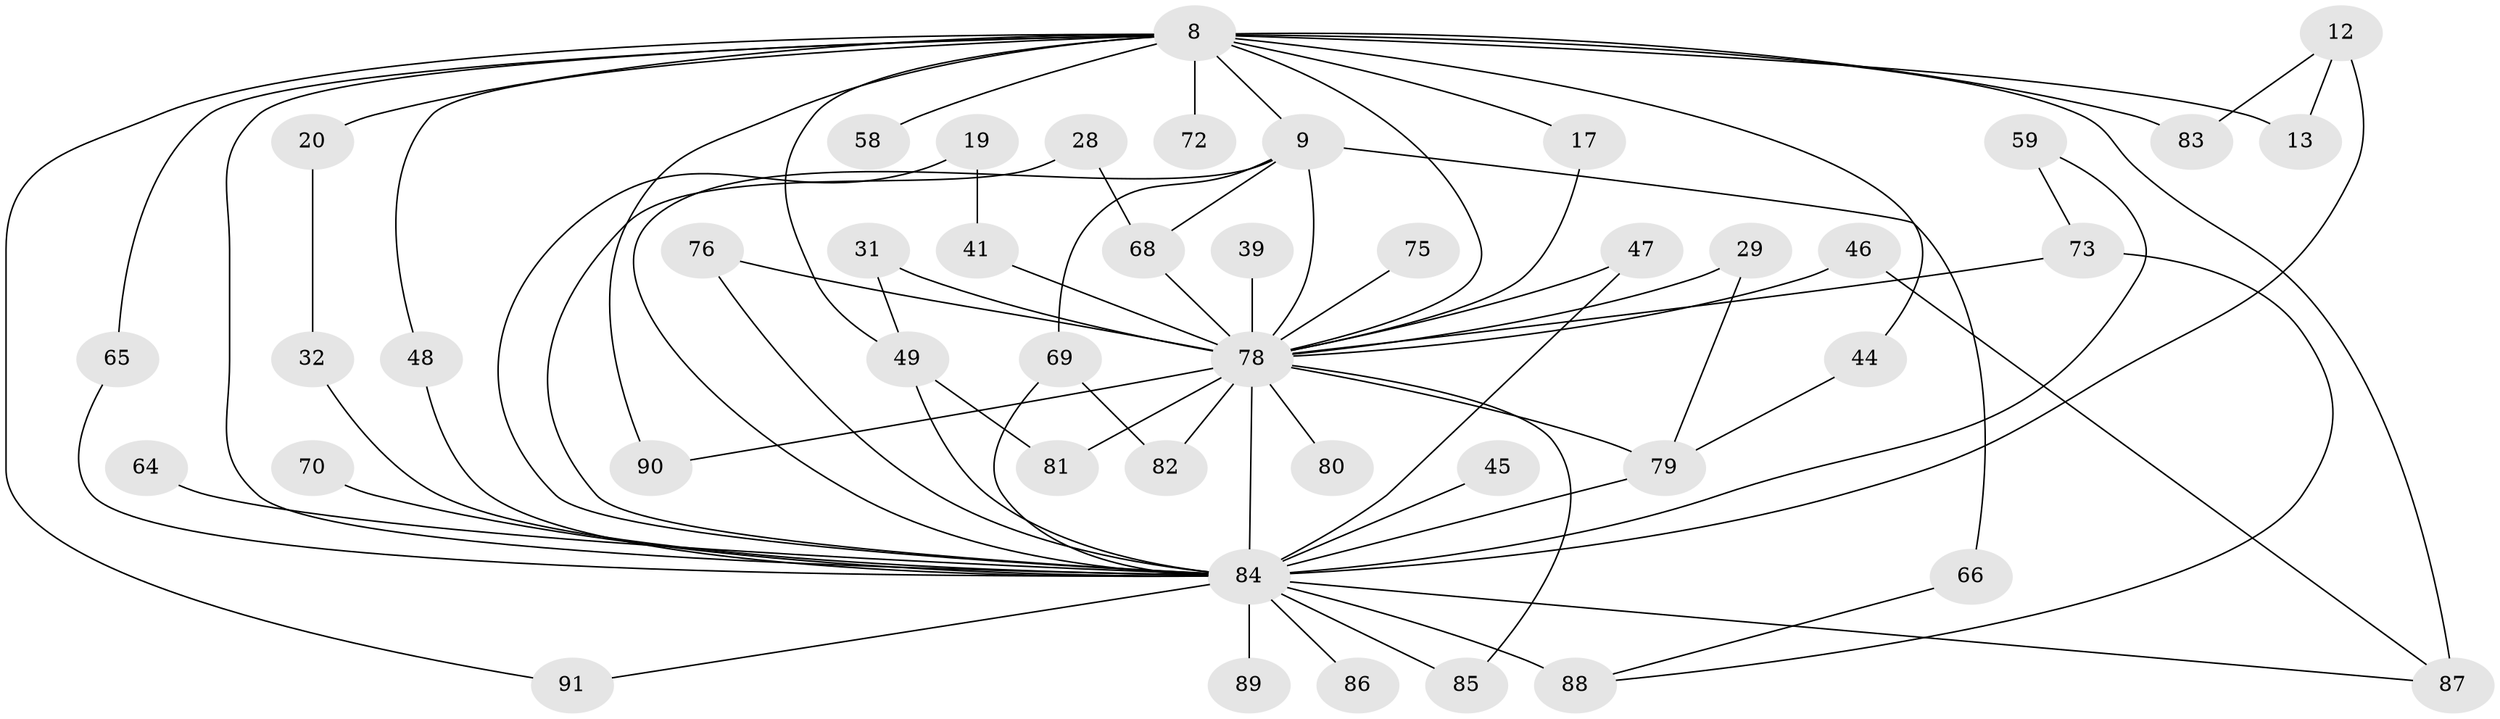 // original degree distribution, {14: 0.01098901098901099, 32: 0.01098901098901099, 24: 0.01098901098901099, 15: 0.01098901098901099, 25: 0.01098901098901099, 13: 0.01098901098901099, 19: 0.01098901098901099, 20: 0.01098901098901099, 11: 0.01098901098901099, 23: 0.01098901098901099, 5: 0.03296703296703297, 4: 0.08791208791208792, 2: 0.5274725274725275, 3: 0.2087912087912088, 6: 0.03296703296703297}
// Generated by graph-tools (version 1.1) at 2025/45/03/09/25 04:45:45]
// undirected, 45 vertices, 74 edges
graph export_dot {
graph [start="1"]
  node [color=gray90,style=filled];
  8 [super="+4"];
  9 [super="+6"];
  12;
  13;
  17;
  19;
  20;
  28;
  29;
  31;
  32;
  39;
  41;
  44;
  45;
  46 [super="+43"];
  47;
  48;
  49 [super="+11+18"];
  58;
  59 [super="+57"];
  64;
  65;
  66;
  68 [super="+35"];
  69 [super="+67"];
  70;
  72;
  73 [super="+60"];
  75;
  76;
  78 [super="+56+10+36+21+23+26+33+61"];
  79 [super="+54+22+51"];
  80;
  81;
  82;
  83;
  84 [super="+77+63+74+5"];
  85;
  86;
  87 [super="+62"];
  88 [super="+27"];
  89 [super="+16"];
  90;
  91 [super="+71"];
  8 -- 9 [weight=6];
  8 -- 17 [weight=2];
  8 -- 20 [weight=2];
  8 -- 44;
  8 -- 58 [weight=2];
  8 -- 72 [weight=2];
  8 -- 83;
  8 -- 65;
  8 -- 13;
  8 -- 90;
  8 -- 48;
  8 -- 49 [weight=2];
  8 -- 91 [weight=2];
  8 -- 87;
  8 -- 78 [weight=8];
  8 -- 84 [weight=10];
  9 -- 66;
  9 -- 69 [weight=2];
  9 -- 68;
  9 -- 78 [weight=6];
  9 -- 84 [weight=6];
  12 -- 13;
  12 -- 83;
  12 -- 84 [weight=2];
  17 -- 78;
  19 -- 41;
  19 -- 84 [weight=2];
  20 -- 32;
  28 -- 68;
  28 -- 84 [weight=2];
  29 -- 79;
  29 -- 78;
  31 -- 49;
  31 -- 78;
  32 -- 84;
  39 -- 78 [weight=2];
  41 -- 78;
  44 -- 79;
  45 -- 84 [weight=2];
  46 -- 78 [weight=3];
  46 -- 87;
  47 -- 78;
  47 -- 84;
  48 -- 84;
  49 -- 81;
  49 -- 84 [weight=2];
  59 -- 73;
  59 -- 84 [weight=4];
  64 -- 84;
  65 -- 84;
  66 -- 88;
  68 -- 78;
  69 -- 82;
  69 -- 84 [weight=2];
  70 -- 84 [weight=2];
  73 -- 88;
  73 -- 78;
  75 -- 78 [weight=2];
  76 -- 78;
  76 -- 84;
  78 -- 80 [weight=2];
  78 -- 81;
  78 -- 82;
  78 -- 85;
  78 -- 90;
  78 -- 79;
  78 -- 84 [weight=21];
  79 -- 84 [weight=5];
  84 -- 85;
  84 -- 86;
  84 -- 87;
  84 -- 88 [weight=3];
  84 -- 89 [weight=3];
  84 -- 91 [weight=2];
}
